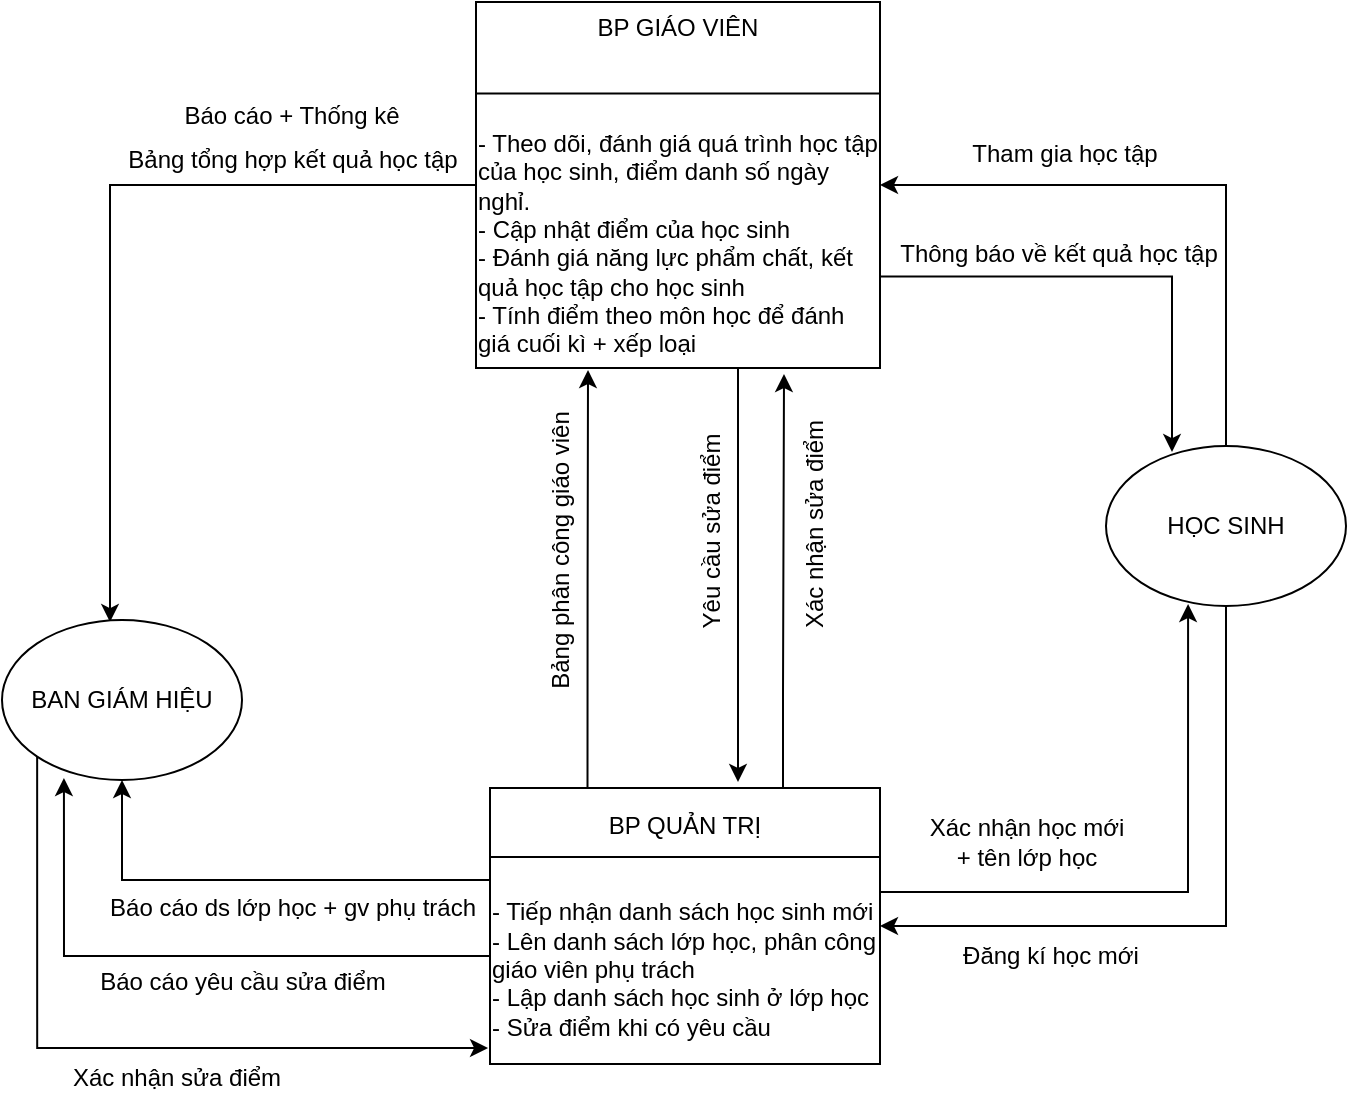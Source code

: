 <mxfile version="14.2.9" type="github">
  <diagram id="RiBh6BXua2zF6lobMfGv" name="Page-1">
    <mxGraphModel dx="1353" dy="675" grid="0" gridSize="10" guides="1" tooltips="1" connect="1" arrows="1" fold="1" page="1" pageScale="1" pageWidth="850" pageHeight="1100" background="none" math="0" shadow="0">
      <root>
        <mxCell id="0" />
        <mxCell id="1" parent="0" />
        <mxCell id="ICHDg0y10FBu51eHyUNW-14" style="edgeStyle=orthogonalEdgeStyle;rounded=0;orthogonalLoop=1;jettySize=auto;html=1;exitX=0;exitY=0.5;exitDx=0;exitDy=0;entryX=0.45;entryY=0.013;entryDx=0;entryDy=0;entryPerimeter=0;" parent="1" source="ICHDg0y10FBu51eHyUNW-3" target="ICHDg0y10FBu51eHyUNW-6" edge="1">
          <mxGeometry relative="1" as="geometry" />
        </mxCell>
        <mxCell id="ICHDg0y10FBu51eHyUNW-26" style="edgeStyle=orthogonalEdgeStyle;rounded=0;orthogonalLoop=1;jettySize=auto;html=1;exitX=0.406;exitY=1;exitDx=0;exitDy=0;exitPerimeter=0;" parent="1" edge="1">
          <mxGeometry relative="1" as="geometry">
            <mxPoint x="466" y="504" as="targetPoint" />
            <mxPoint x="466.012" y="297" as="sourcePoint" />
          </mxGeometry>
        </mxCell>
        <mxCell id="ICHDg0y10FBu51eHyUNW-34" style="edgeStyle=orthogonalEdgeStyle;rounded=0;orthogonalLoop=1;jettySize=auto;html=1;exitX=1;exitY=0.75;exitDx=0;exitDy=0;entryX=0.275;entryY=0.038;entryDx=0;entryDy=0;entryPerimeter=0;" parent="1" source="ICHDg0y10FBu51eHyUNW-3" target="ICHDg0y10FBu51eHyUNW-5" edge="1">
          <mxGeometry relative="1" as="geometry" />
        </mxCell>
        <mxCell id="ICHDg0y10FBu51eHyUNW-3" value="&lt;div&gt;BP GIÁO VIÊN&lt;/div&gt;&lt;div&gt;&lt;br&gt;&lt;/div&gt;&lt;div&gt;&lt;br&gt;&lt;/div&gt;&lt;div&gt;&lt;br&gt;&lt;/div&gt;&lt;div align=&quot;left&quot;&gt;- Theo dõi, đánh giá quá trình học tập của học sinh, điểm danh số ngày nghỉ.&lt;br&gt;&lt;/div&gt;&lt;div align=&quot;left&quot;&gt;- Cập nhật điểm của học sinh&lt;/div&gt;&lt;div align=&quot;left&quot;&gt;- Đánh giá năng lực phẩm chất, kết quả học tập cho học sinh&lt;/div&gt;&lt;div align=&quot;left&quot;&gt;- Tính điểm theo môn học để đánh giá cuối kì + xếp loại&lt;br&gt;&lt;/div&gt;" style="rounded=0;whiteSpace=wrap;html=1;" parent="1" vertex="1">
          <mxGeometry x="335" y="114" width="202" height="183" as="geometry" />
        </mxCell>
        <mxCell id="ICHDg0y10FBu51eHyUNW-18" style="edgeStyle=orthogonalEdgeStyle;rounded=0;orthogonalLoop=1;jettySize=auto;html=1;entryX=0.342;entryY=0.988;entryDx=0;entryDy=0;entryPerimeter=0;exitX=1;exitY=0.377;exitDx=0;exitDy=0;exitPerimeter=0;" parent="1" source="ICHDg0y10FBu51eHyUNW-4" target="ICHDg0y10FBu51eHyUNW-5" edge="1">
          <mxGeometry relative="1" as="geometry">
            <mxPoint x="534" y="556" as="sourcePoint" />
          </mxGeometry>
        </mxCell>
        <mxCell id="ICHDg0y10FBu51eHyUNW-20" style="edgeStyle=orthogonalEdgeStyle;rounded=0;orthogonalLoop=1;jettySize=auto;html=1;exitX=0;exitY=0.5;exitDx=0;exitDy=0;entryX=0.5;entryY=1;entryDx=0;entryDy=0;" parent="1" source="ICHDg0y10FBu51eHyUNW-4" target="ICHDg0y10FBu51eHyUNW-6" edge="1">
          <mxGeometry relative="1" as="geometry">
            <Array as="points">
              <mxPoint x="342" y="553" />
              <mxPoint x="158" y="553" />
            </Array>
          </mxGeometry>
        </mxCell>
        <mxCell id="ICHDg0y10FBu51eHyUNW-28" style="edgeStyle=orthogonalEdgeStyle;rounded=0;orthogonalLoop=1;jettySize=auto;html=1;exitX=0;exitY=0.75;exitDx=0;exitDy=0;entryX=0.258;entryY=0.988;entryDx=0;entryDy=0;entryPerimeter=0;" parent="1" source="ICHDg0y10FBu51eHyUNW-4" target="ICHDg0y10FBu51eHyUNW-6" edge="1">
          <mxGeometry relative="1" as="geometry">
            <Array as="points">
              <mxPoint x="342" y="591" />
              <mxPoint x="129" y="591" />
            </Array>
          </mxGeometry>
        </mxCell>
        <mxCell id="ICHDg0y10FBu51eHyUNW-32" style="edgeStyle=orthogonalEdgeStyle;rounded=0;orthogonalLoop=1;jettySize=auto;html=1;exitX=0.5;exitY=0;exitDx=0;exitDy=0;" parent="1" edge="1">
          <mxGeometry relative="1" as="geometry">
            <mxPoint x="489" y="300" as="targetPoint" />
            <mxPoint x="488.5" y="507" as="sourcePoint" />
            <Array as="points">
              <mxPoint x="489" y="459" />
              <mxPoint x="489" y="459" />
            </Array>
          </mxGeometry>
        </mxCell>
        <mxCell id="Fabu9NEY1m2Wwal2THgQ-8" style="edgeStyle=orthogonalEdgeStyle;rounded=0;orthogonalLoop=1;jettySize=auto;html=1;exitX=0.25;exitY=0;exitDx=0;exitDy=0;" edge="1" parent="1" source="ICHDg0y10FBu51eHyUNW-4">
          <mxGeometry relative="1" as="geometry">
            <mxPoint x="391" y="298" as="targetPoint" />
          </mxGeometry>
        </mxCell>
        <mxCell id="ICHDg0y10FBu51eHyUNW-4" value="&lt;div&gt;BP QUẢN TRỊ&lt;/div&gt;&lt;div&gt;&lt;br&gt;&lt;/div&gt;&lt;div&gt;&lt;br&gt;&lt;/div&gt;&lt;div align=&quot;left&quot;&gt;- Tiếp nhận danh sách học sinh mới&lt;/div&gt;&lt;div align=&quot;left&quot;&gt;- Lên danh sách lớp học, phân công giáo viên phụ trách&lt;/div&gt;&lt;div align=&quot;left&quot;&gt;- Lập danh sách học sinh ở lớp học&lt;/div&gt;&lt;div align=&quot;left&quot;&gt;- Sửa điểm khi có yêu cầu&lt;br&gt;&lt;/div&gt;" style="rounded=0;whiteSpace=wrap;html=1;" parent="1" vertex="1">
          <mxGeometry x="342" y="507" width="195" height="138" as="geometry" />
        </mxCell>
        <mxCell id="ICHDg0y10FBu51eHyUNW-15" style="edgeStyle=orthogonalEdgeStyle;rounded=0;orthogonalLoop=1;jettySize=auto;html=1;exitX=0.5;exitY=1;exitDx=0;exitDy=0;entryX=1;entryY=0.5;entryDx=0;entryDy=0;" parent="1" source="ICHDg0y10FBu51eHyUNW-5" target="ICHDg0y10FBu51eHyUNW-4" edge="1">
          <mxGeometry relative="1" as="geometry" />
        </mxCell>
        <mxCell id="ICHDg0y10FBu51eHyUNW-22" style="edgeStyle=orthogonalEdgeStyle;rounded=0;orthogonalLoop=1;jettySize=auto;html=1;exitX=0.5;exitY=0;exitDx=0;exitDy=0;entryX=1;entryY=0.5;entryDx=0;entryDy=0;" parent="1" source="ICHDg0y10FBu51eHyUNW-5" target="ICHDg0y10FBu51eHyUNW-3" edge="1">
          <mxGeometry relative="1" as="geometry" />
        </mxCell>
        <mxCell id="ICHDg0y10FBu51eHyUNW-5" value="HỌC SINH" style="ellipse;whiteSpace=wrap;html=1;" parent="1" vertex="1">
          <mxGeometry x="650" y="336" width="120" height="80" as="geometry" />
        </mxCell>
        <mxCell id="ICHDg0y10FBu51eHyUNW-30" style="edgeStyle=orthogonalEdgeStyle;rounded=0;orthogonalLoop=1;jettySize=auto;html=1;exitX=0;exitY=1;exitDx=0;exitDy=0;entryX=-0.005;entryY=0.942;entryDx=0;entryDy=0;entryPerimeter=0;" parent="1" source="ICHDg0y10FBu51eHyUNW-6" target="ICHDg0y10FBu51eHyUNW-4" edge="1">
          <mxGeometry relative="1" as="geometry">
            <Array as="points">
              <mxPoint x="116" y="637" />
            </Array>
          </mxGeometry>
        </mxCell>
        <mxCell id="ICHDg0y10FBu51eHyUNW-6" value="BAN GIÁM HIỆU" style="ellipse;whiteSpace=wrap;html=1;" parent="1" vertex="1">
          <mxGeometry x="98" y="423" width="120" height="80" as="geometry" />
        </mxCell>
        <mxCell id="ICHDg0y10FBu51eHyUNW-8" value="Báo cáo + Thống kê" style="text;html=1;strokeColor=none;fillColor=none;align=center;verticalAlign=middle;whiteSpace=wrap;rounded=0;" parent="1" vertex="1">
          <mxGeometry x="181" y="161" width="124" height="20" as="geometry" />
        </mxCell>
        <mxCell id="ICHDg0y10FBu51eHyUNW-9" value="" style="endArrow=none;html=1;exitX=0;exitY=0.25;exitDx=0;exitDy=0;entryX=1;entryY=0.25;entryDx=0;entryDy=0;" parent="1" source="ICHDg0y10FBu51eHyUNW-3" target="ICHDg0y10FBu51eHyUNW-3" edge="1">
          <mxGeometry width="50" height="50" relative="1" as="geometry">
            <mxPoint x="399" y="393" as="sourcePoint" />
            <mxPoint x="449" y="343" as="targetPoint" />
          </mxGeometry>
        </mxCell>
        <mxCell id="ICHDg0y10FBu51eHyUNW-13" value="" style="endArrow=none;html=1;exitX=0;exitY=0.25;exitDx=0;exitDy=0;entryX=1;entryY=0.25;entryDx=0;entryDy=0;" parent="1" source="ICHDg0y10FBu51eHyUNW-4" target="ICHDg0y10FBu51eHyUNW-4" edge="1">
          <mxGeometry width="50" height="50" relative="1" as="geometry">
            <mxPoint x="399" y="393" as="sourcePoint" />
            <mxPoint x="446" y="540" as="targetPoint" />
          </mxGeometry>
        </mxCell>
        <mxCell id="ICHDg0y10FBu51eHyUNW-16" value="Đăng kí học mới" style="text;html=1;align=center;verticalAlign=middle;resizable=0;points=[];autosize=1;" parent="1" vertex="1">
          <mxGeometry x="573" y="582" width="98" height="18" as="geometry" />
        </mxCell>
        <mxCell id="ICHDg0y10FBu51eHyUNW-19" value="&lt;div&gt;Xác nhận học mới &lt;br&gt;&lt;/div&gt;&lt;div&gt;+ tên lớp học&lt;br&gt;&lt;/div&gt;" style="text;html=1;align=center;verticalAlign=middle;resizable=0;points=[];autosize=1;" parent="1" vertex="1">
          <mxGeometry x="556" y="518" width="108" height="32" as="geometry" />
        </mxCell>
        <mxCell id="ICHDg0y10FBu51eHyUNW-21" value="Báo cáo ds lớp học + gv phụ trách" style="text;html=1;align=center;verticalAlign=middle;resizable=0;points=[];autosize=1;" parent="1" vertex="1">
          <mxGeometry x="146" y="558" width="194" height="18" as="geometry" />
        </mxCell>
        <mxCell id="ICHDg0y10FBu51eHyUNW-23" value="Tham gia học tập" style="text;html=1;align=center;verticalAlign=middle;resizable=0;points=[];autosize=1;" parent="1" vertex="1">
          <mxGeometry x="577" y="181" width="104" height="18" as="geometry" />
        </mxCell>
        <mxCell id="ICHDg0y10FBu51eHyUNW-27" value="Yêu cầu sửa điểm" style="text;html=1;align=center;verticalAlign=middle;resizable=0;points=[];autosize=1;rotation=-90;" parent="1" vertex="1">
          <mxGeometry x="399" y="370" width="108" height="18" as="geometry" />
        </mxCell>
        <mxCell id="ICHDg0y10FBu51eHyUNW-29" value="Báo cáo yêu cầu sửa điểm" style="text;html=1;align=center;verticalAlign=middle;resizable=0;points=[];autosize=1;" parent="1" vertex="1">
          <mxGeometry x="141" y="595" width="154" height="18" as="geometry" />
        </mxCell>
        <mxCell id="ICHDg0y10FBu51eHyUNW-31" value="Xác nhận sửa điểm" style="text;html=1;align=center;verticalAlign=middle;resizable=0;points=[];autosize=1;" parent="1" vertex="1">
          <mxGeometry x="127" y="643" width="115" height="18" as="geometry" />
        </mxCell>
        <mxCell id="ICHDg0y10FBu51eHyUNW-33" value="Xác nhận sửa điểm" style="text;html=1;align=center;verticalAlign=middle;resizable=0;points=[];autosize=1;rotation=-90;" parent="1" vertex="1">
          <mxGeometry x="447" y="367" width="115" height="18" as="geometry" />
        </mxCell>
        <mxCell id="ICHDg0y10FBu51eHyUNW-35" value="Thông báo về kết quả học tập" style="text;html=1;align=center;verticalAlign=middle;resizable=0;points=[];autosize=1;" parent="1" vertex="1">
          <mxGeometry x="540" y="231" width="172" height="18" as="geometry" />
        </mxCell>
        <mxCell id="Fabu9NEY1m2Wwal2THgQ-9" value="Bảng phân công giáo viên" style="text;html=1;align=center;verticalAlign=middle;resizable=0;points=[];autosize=1;rotation=-90;" vertex="1" parent="1">
          <mxGeometry x="303" y="380" width="149" height="18" as="geometry" />
        </mxCell>
        <mxCell id="Fabu9NEY1m2Wwal2THgQ-10" value="Bảng tổng hợp kết quả học tập" style="text;html=1;align=center;verticalAlign=middle;resizable=0;points=[];autosize=1;" vertex="1" parent="1">
          <mxGeometry x="154.5" y="184" width="177" height="18" as="geometry" />
        </mxCell>
      </root>
    </mxGraphModel>
  </diagram>
</mxfile>
